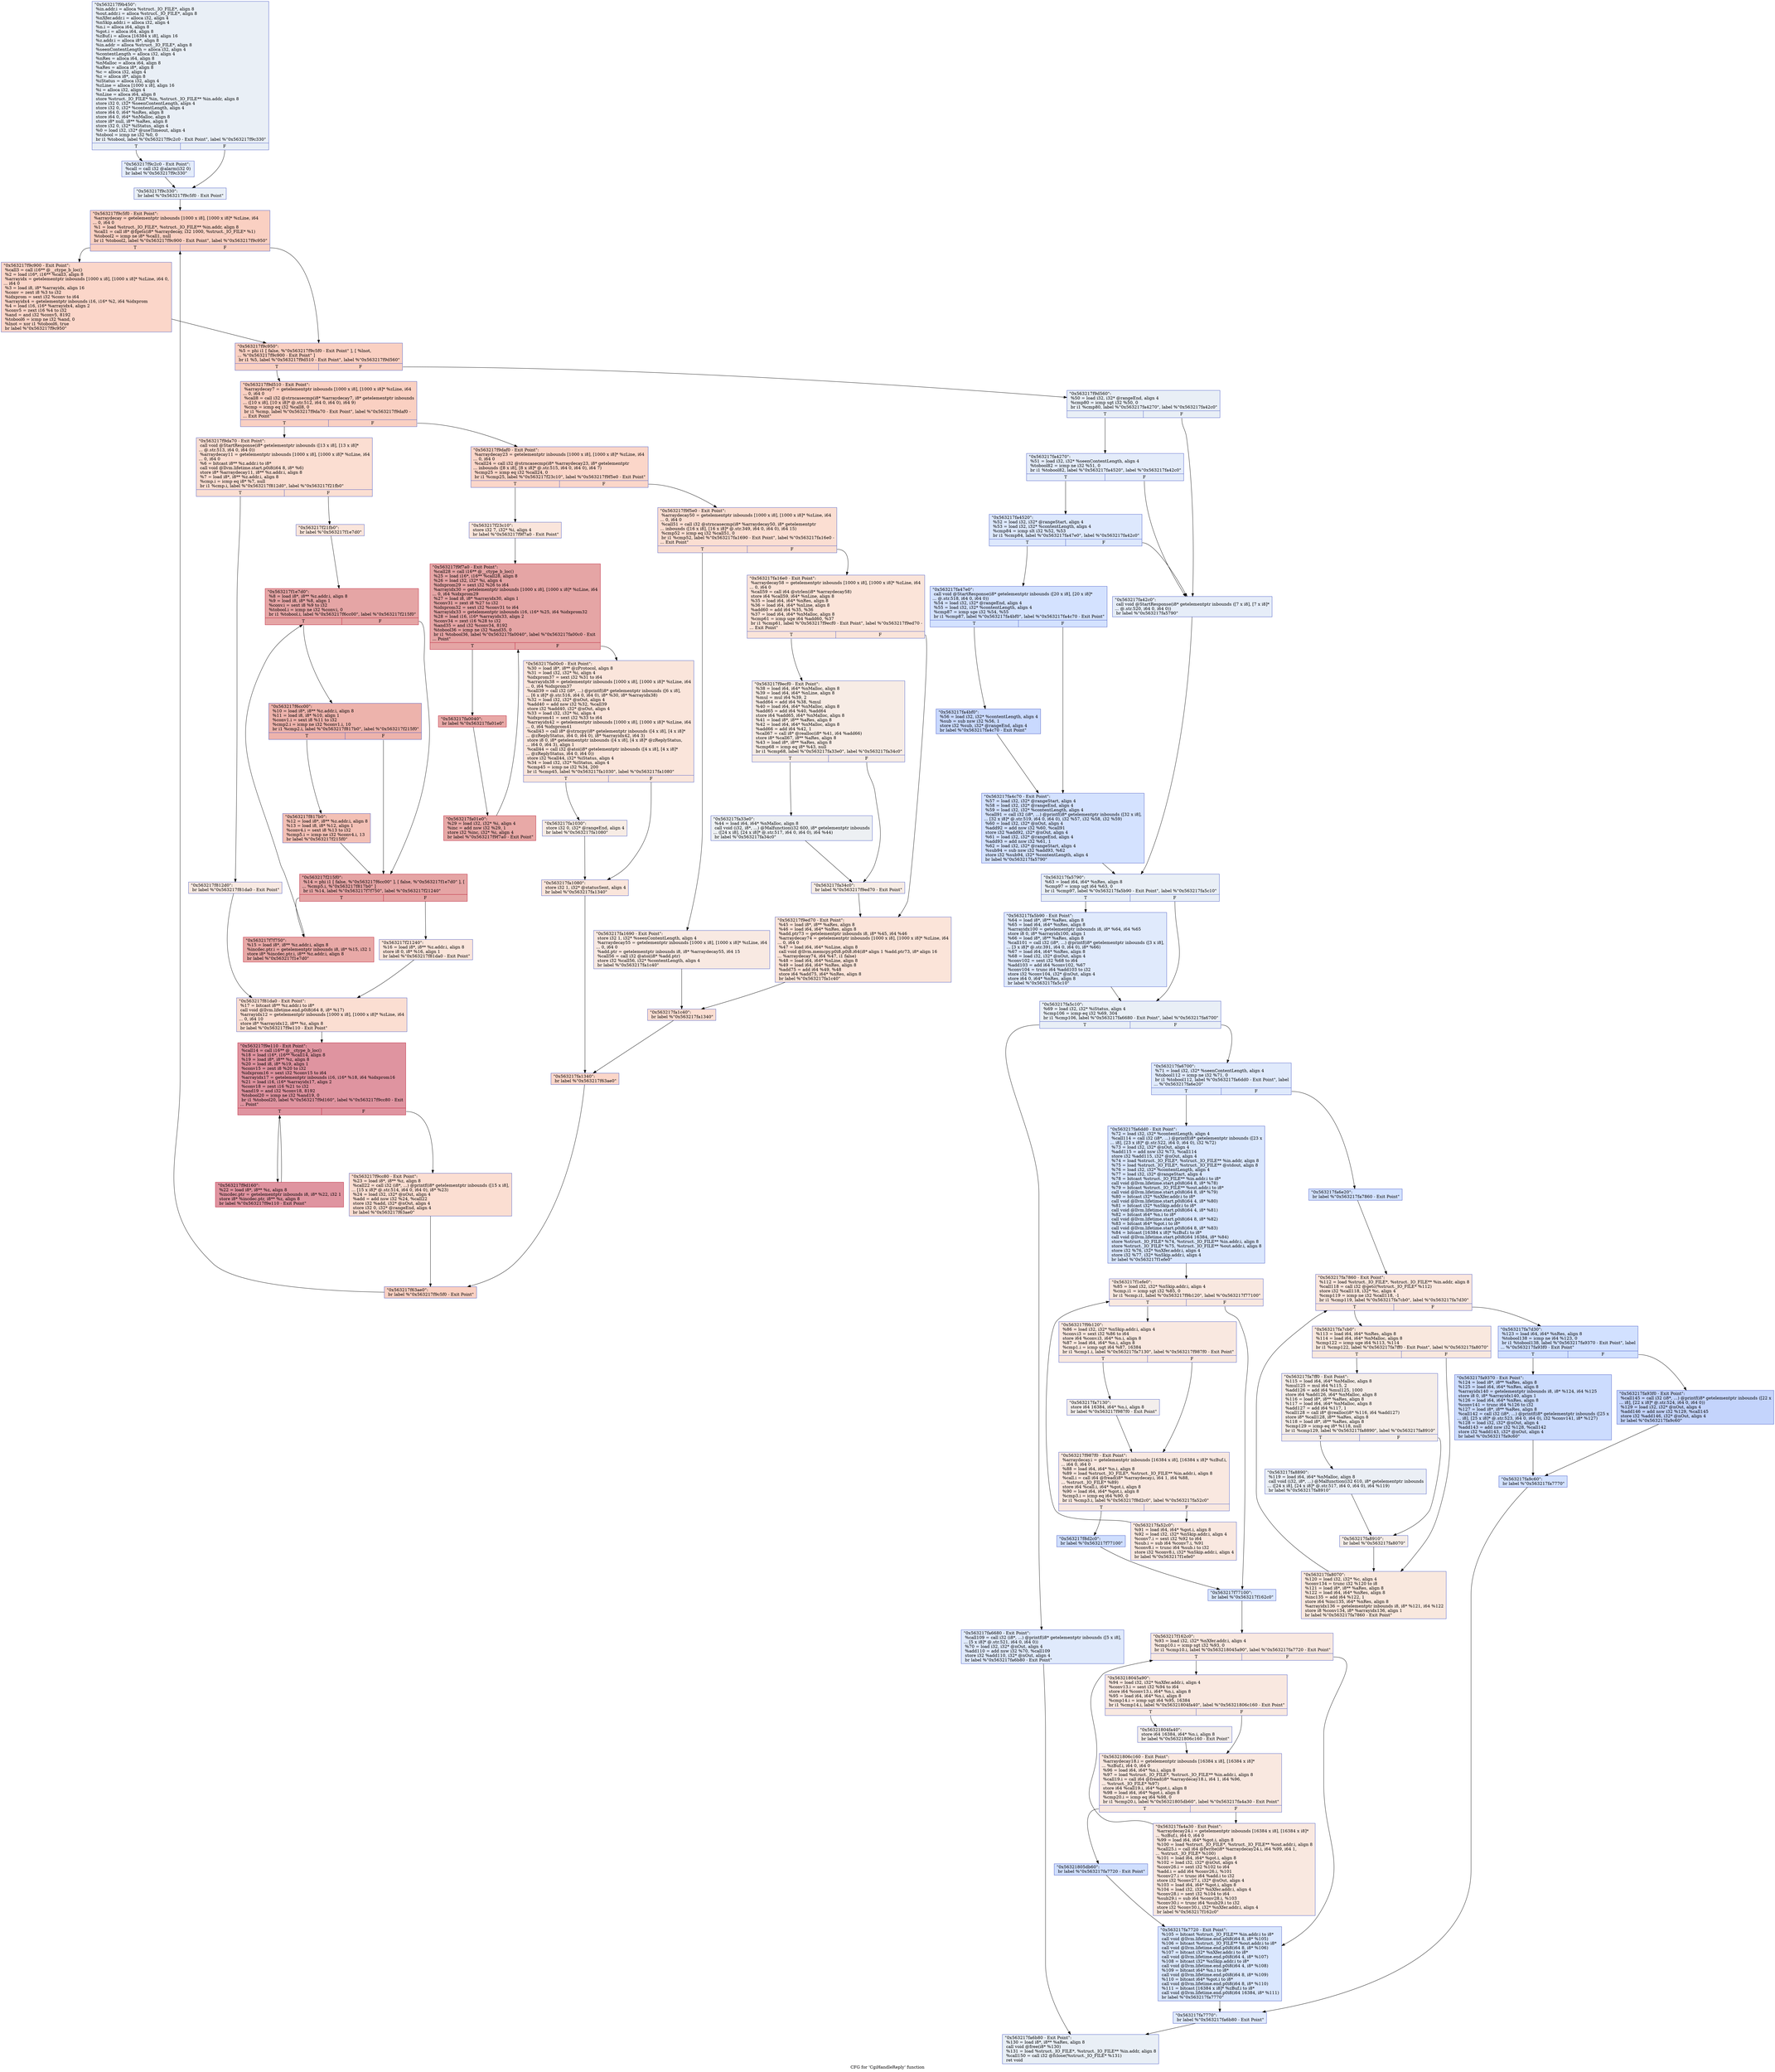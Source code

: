digraph "CFG for 'CgiHandleReply' function" {
	label="CFG for 'CgiHandleReply' function";

	Node0x563217f9b450 [shape=record,color="#3d50c3ff", style=filled, fillcolor="#cedaeb70",label="{\"0x563217f9b450\":\l  %in.addr.i = alloca %struct._IO_FILE*, align 8\l  %out.addr.i = alloca %struct._IO_FILE*, align 8\l  %nXfer.addr.i = alloca i32, align 4\l  %nSkip.addr.i = alloca i32, align 4\l  %n.i = alloca i64, align 8\l  %got.i = alloca i64, align 8\l  %zBuf.i = alloca [16384 x i8], align 16\l  %z.addr.i = alloca i8*, align 8\l  %in.addr = alloca %struct._IO_FILE*, align 8\l  %seenContentLength = alloca i32, align 4\l  %contentLength = alloca i32, align 4\l  %nRes = alloca i64, align 8\l  %nMalloc = alloca i64, align 8\l  %aRes = alloca i8*, align 8\l  %c = alloca i32, align 4\l  %z = alloca i8*, align 8\l  %iStatus = alloca i32, align 4\l  %zLine = alloca [1000 x i8], align 16\l  %i = alloca i32, align 4\l  %nLine = alloca i64, align 8\l  store %struct._IO_FILE* %in, %struct._IO_FILE** %in.addr, align 8\l  store i32 0, i32* %seenContentLength, align 4\l  store i32 0, i32* %contentLength, align 4\l  store i64 0, i64* %nRes, align 8\l  store i64 0, i64* %nMalloc, align 8\l  store i8* null, i8** %aRes, align 8\l  store i32 0, i32* %iStatus, align 4\l  %0 = load i32, i32* @useTimeout, align 4\l  %tobool = icmp ne i32 %0, 0\l  br i1 %tobool, label %\"0x563217f9c2c0 - Exit Point\", label %\"0x563217f9c330\"\l|{<s0>T|<s1>F}}"];
	Node0x563217f9b450:s0 -> Node0x563217f9c2c0;
	Node0x563217f9b450:s1 -> Node0x563217f9c330;
	Node0x563217f9c2c0 [shape=record,color="#3d50c3ff", style=filled, fillcolor="#c1d4f470",label="{\"0x563217f9c2c0 - Exit Point\":                    \l  %call = call i32 @alarm(i32 0)\l  br label %\"0x563217f9c330\"\l}"];
	Node0x563217f9c2c0 -> Node0x563217f9c330;
	Node0x563217f9c330 [shape=record,color="#3d50c3ff", style=filled, fillcolor="#cedaeb70",label="{\"0x563217f9c330\":                                 \l  br label %\"0x563217f9c5f0 - Exit Point\"\l}"];
	Node0x563217f9c330 -> Node0x563217f9c5f0;
	Node0x563217f9c5f0 [shape=record,color="#3d50c3ff", style=filled, fillcolor="#f3947570",label="{\"0x563217f9c5f0 - Exit Point\":                    \l  %arraydecay = getelementptr inbounds [1000 x i8], [1000 x i8]* %zLine, i64\l... 0, i64 0\l  %1 = load %struct._IO_FILE*, %struct._IO_FILE** %in.addr, align 8\l  %call1 = call i8* @fgets(i8* %arraydecay, i32 1000, %struct._IO_FILE* %1)\l  %tobool2 = icmp ne i8* %call1, null\l  br i1 %tobool2, label %\"0x563217f9c900 - Exit Point\", label %\"0x563217f9c950\"\l|{<s0>T|<s1>F}}"];
	Node0x563217f9c5f0:s0 -> Node0x563217f9c900;
	Node0x563217f9c5f0:s1 -> Node0x563217f9c950;
	Node0x563217f9c900 [shape=record,color="#3d50c3ff", style=filled, fillcolor="#f6a38570",label="{\"0x563217f9c900 - Exit Point\":                    \l  %call3 = call i16** @__ctype_b_loc()\l  %2 = load i16*, i16** %call3, align 8\l  %arrayidx = getelementptr inbounds [1000 x i8], [1000 x i8]* %zLine, i64 0,\l... i64 0\l  %3 = load i8, i8* %arrayidx, align 16\l  %conv = zext i8 %3 to i32\l  %idxprom = sext i32 %conv to i64\l  %arrayidx4 = getelementptr inbounds i16, i16* %2, i64 %idxprom\l  %4 = load i16, i16* %arrayidx4, align 2\l  %conv5 = zext i16 %4 to i32\l  %and = and i32 %conv5, 8192\l  %tobool6 = icmp ne i32 %and, 0\l  %lnot = xor i1 %tobool6, true\l  br label %\"0x563217f9c950\"\l}"];
	Node0x563217f9c900 -> Node0x563217f9c950;
	Node0x563217f9c950 [shape=record,color="#3d50c3ff", style=filled, fillcolor="#f3947570",label="{\"0x563217f9c950\":                                 \l  %5 = phi i1 [ false, %\"0x563217f9c5f0 - Exit Point\" ], [ %lnot,\l... %\"0x563217f9c900 - Exit Point\" ]\l  br i1 %5, label %\"0x563217f9d510 - Exit Point\", label %\"0x563217f9d560\"\l|{<s0>T|<s1>F}}"];
	Node0x563217f9c950:s0 -> Node0x563217f9d510;
	Node0x563217f9c950:s1 -> Node0x563217f9d560;
	Node0x563217f9d510 [shape=record,color="#3d50c3ff", style=filled, fillcolor="#f3947570",label="{\"0x563217f9d510 - Exit Point\":                    \l  %arraydecay7 = getelementptr inbounds [1000 x i8], [1000 x i8]* %zLine, i64\l... 0, i64 0\l  %call8 = call i32 @strncasecmp(i8* %arraydecay7, i8* getelementptr inbounds\l... ([10 x i8], [10 x i8]* @.str.512, i64 0, i64 0), i64 9)\l  %cmp = icmp eq i32 %call8, 0\l  br i1 %cmp, label %\"0x563217f9da70 - Exit Point\", label %\"0x563217f9daf0 -\l... Exit Point\"\l|{<s0>T|<s1>F}}"];
	Node0x563217f9d510:s0 -> Node0x563217f9da70;
	Node0x563217f9d510:s1 -> Node0x563217f9daf0;
	Node0x563217f9da70 [shape=record,color="#3d50c3ff", style=filled, fillcolor="#f7b59970",label="{\"0x563217f9da70 - Exit Point\":                    \l  call void @StartResponse(i8* getelementptr inbounds ([13 x i8], [13 x i8]*\l... @.str.513, i64 0, i64 0))\l  %arraydecay11 = getelementptr inbounds [1000 x i8], [1000 x i8]* %zLine, i64\l... 0, i64 0\l  %6 = bitcast i8** %z.addr.i to i8*\l  call void @llvm.lifetime.start.p0i8(i64 8, i8* %6)\l  store i8* %arraydecay11, i8** %z.addr.i, align 8\l  %7 = load i8*, i8** %z.addr.i, align 8\l  %cmp.i = icmp eq i8* %7, null\l  br i1 %cmp.i, label %\"0x563217f812d0\", label %\"0x563217f21fb0\"\l|{<s0>T|<s1>F}}"];
	Node0x563217f9da70:s0 -> Node0x563217f812d0;
	Node0x563217f9da70:s1 -> Node0x563217f21fb0;
	Node0x563217f812d0 [shape=record,color="#3d50c3ff", style=filled, fillcolor="#efcebd70",label="{\"0x563217f812d0\":                                 \l  br label %\"0x563217f81da0 - Exit Point\"\l}"];
	Node0x563217f812d0 -> Node0x563217f81da0;
	Node0x563217f21fb0 [shape=record,color="#3d50c3ff", style=filled, fillcolor="#f4c5ad70",label="{\"0x563217f21fb0\":                                 \l  br label %\"0x563217f1e7d0\"\l}"];
	Node0x563217f21fb0 -> Node0x563217f1e7d0;
	Node0x563217f1e7d0 [shape=record,color="#b70d28ff", style=filled, fillcolor="#c5333470",label="{\"0x563217f1e7d0\":                                 \l  %8 = load i8*, i8** %z.addr.i, align 8\l  %9 = load i8, i8* %8, align 1\l  %conv.i = sext i8 %9 to i32\l  %tobool.i = icmp ne i32 %conv.i, 0\l  br i1 %tobool.i, label %\"0x563217f6cc00\", label %\"0x563217f215f0\"\l|{<s0>T|<s1>F}}"];
	Node0x563217f1e7d0:s0 -> Node0x563217f6cc00;
	Node0x563217f1e7d0:s1 -> Node0x563217f215f0;
	Node0x563217f6cc00 [shape=record,color="#3d50c3ff", style=filled, fillcolor="#d6524470",label="{\"0x563217f6cc00\":                                 \l  %10 = load i8*, i8** %z.addr.i, align 8\l  %11 = load i8, i8* %10, align 1\l  %conv1.i = sext i8 %11 to i32\l  %cmp2.i = icmp ne i32 %conv1.i, 10\l  br i1 %cmp2.i, label %\"0x563217f817b0\", label %\"0x563217f215f0\"\l|{<s0>T|<s1>F}}"];
	Node0x563217f6cc00:s0 -> Node0x563217f817b0;
	Node0x563217f6cc00:s1 -> Node0x563217f215f0;
	Node0x563217f817b0 [shape=record,color="#3d50c3ff", style=filled, fillcolor="#e5705870",label="{\"0x563217f817b0\":                                 \l  %12 = load i8*, i8** %z.addr.i, align 8\l  %13 = load i8, i8* %12, align 1\l  %conv4.i = sext i8 %13 to i32\l  %cmp5.i = icmp ne i32 %conv4.i, 13\l  br label %\"0x563217f215f0\"\l}"];
	Node0x563217f817b0 -> Node0x563217f215f0;
	Node0x563217f215f0 [shape=record,color="#b70d28ff", style=filled, fillcolor="#c5333470",label="{\"0x563217f215f0\":                                 \l  %14 = phi i1 [ false, %\"0x563217f6cc00\" ], [ false, %\"0x563217f1e7d0\" ], [\l... %cmp5.i, %\"0x563217f817b0\" ]\l  br i1 %14, label %\"0x563217f7f750\", label %\"0x563217f21240\"\l|{<s0>T|<s1>F}}"];
	Node0x563217f215f0:s0 -> Node0x563217f7f750;
	Node0x563217f215f0:s1 -> Node0x563217f21240;
	Node0x563217f7f750 [shape=record,color="#b70d28ff", style=filled, fillcolor="#ca3b3770",label="{\"0x563217f7f750\":                                 \l  %15 = load i8*, i8** %z.addr.i, align 8\l  %incdec.ptr.i = getelementptr inbounds i8, i8* %15, i32 1\l  store i8* %incdec.ptr.i, i8** %z.addr.i, align 8\l  br label %\"0x563217f1e7d0\"\l}"];
	Node0x563217f7f750 -> Node0x563217f1e7d0;
	Node0x563217f21240 [shape=record,color="#3d50c3ff", style=filled, fillcolor="#f4c5ad70",label="{\"0x563217f21240\":                                 \l  %16 = load i8*, i8** %z.addr.i, align 8\l  store i8 0, i8* %16, align 1\l  br label %\"0x563217f81da0 - Exit Point\"\l}"];
	Node0x563217f21240 -> Node0x563217f81da0;
	Node0x563217f81da0 [shape=record,color="#3d50c3ff", style=filled, fillcolor="#f7b59970",label="{\"0x563217f81da0 - Exit Point\":                    \l  %17 = bitcast i8** %z.addr.i to i8*\l  call void @llvm.lifetime.end.p0i8(i64 8, i8* %17)\l  %arrayidx12 = getelementptr inbounds [1000 x i8], [1000 x i8]* %zLine, i64\l... 0, i64 10\l  store i8* %arrayidx12, i8** %z, align 8\l  br label %\"0x563217f9e110 - Exit Point\"\l}"];
	Node0x563217f81da0 -> Node0x563217f9e110;
	Node0x563217f9e110 [shape=record,color="#b70d28ff", style=filled, fillcolor="#b70d2870",label="{\"0x563217f9e110 - Exit Point\":                    \l  %call14 = call i16** @__ctype_b_loc()\l  %18 = load i16*, i16** %call14, align 8\l  %19 = load i8*, i8** %z, align 8\l  %20 = load i8, i8* %19, align 1\l  %conv15 = zext i8 %20 to i32\l  %idxprom16 = sext i32 %conv15 to i64\l  %arrayidx17 = getelementptr inbounds i16, i16* %18, i64 %idxprom16\l  %21 = load i16, i16* %arrayidx17, align 2\l  %conv18 = zext i16 %21 to i32\l  %and19 = and i32 %conv18, 8192\l  %tobool20 = icmp ne i32 %and19, 0\l  br i1 %tobool20, label %\"0x563217f9d160\", label %\"0x563217f9cc80 - Exit\l... Point\"\l|{<s0>T|<s1>F}}"];
	Node0x563217f9e110:s0 -> Node0x563217f9d160;
	Node0x563217f9e110:s1 -> Node0x563217f9cc80;
	Node0x563217f9d160 [shape=record,color="#b70d28ff", style=filled, fillcolor="#b70d2870",label="{\"0x563217f9d160\":                                 \l  %22 = load i8*, i8** %z, align 8\l  %incdec.ptr = getelementptr inbounds i8, i8* %22, i32 1\l  store i8* %incdec.ptr, i8** %z, align 8\l  br label %\"0x563217f9e110 - Exit Point\"\l}"];
	Node0x563217f9d160 -> Node0x563217f9e110;
	Node0x563217f9cc80 [shape=record,color="#3d50c3ff", style=filled, fillcolor="#f7b59970",label="{\"0x563217f9cc80 - Exit Point\":                    \l  %23 = load i8*, i8** %z, align 8\l  %call22 = call i32 (i8*, ...) @printf(i8* getelementptr inbounds ([15 x i8],\l... [15 x i8]* @.str.514, i64 0, i64 0), i8* %23)\l  %24 = load i32, i32* @nOut, align 4\l  %add = add nsw i32 %24, %call22\l  store i32 %add, i32* @nOut, align 4\l  store i32 0, i32* @rangeEnd, align 4\l  br label %\"0x563217f63ae0\"\l}"];
	Node0x563217f9cc80 -> Node0x563217f63ae0;
	Node0x563217f9daf0 [shape=record,color="#3d50c3ff", style=filled, fillcolor="#f6a38570",label="{\"0x563217f9daf0 - Exit Point\":                    \l  %arraydecay23 = getelementptr inbounds [1000 x i8], [1000 x i8]* %zLine, i64\l... 0, i64 0\l  %call24 = call i32 @strncasecmp(i8* %arraydecay23, i8* getelementptr\l... inbounds ([8 x i8], [8 x i8]* @.str.515, i64 0, i64 0), i64 7)\l  %cmp25 = icmp eq i32 %call24, 0\l  br i1 %cmp25, label %\"0x563217f23c10\", label %\"0x563217f9f5e0 - Exit Point\"\l|{<s0>T|<s1>F}}"];
	Node0x563217f9daf0:s0 -> Node0x563217f23c10;
	Node0x563217f9daf0:s1 -> Node0x563217f9f5e0;
	Node0x563217f23c10 [shape=record,color="#3d50c3ff", style=filled, fillcolor="#f4c5ad70",label="{\"0x563217f23c10\":                                 \l  store i32 7, i32* %i, align 4\l  br label %\"0x563217f9f7a0 - Exit Point\"\l}"];
	Node0x563217f23c10 -> Node0x563217f9f7a0;
	Node0x563217f9f7a0 [shape=record,color="#b70d28ff", style=filled, fillcolor="#c5333470",label="{\"0x563217f9f7a0 - Exit Point\":                    \l  %call28 = call i16** @__ctype_b_loc()\l  %25 = load i16*, i16** %call28, align 8\l  %26 = load i32, i32* %i, align 4\l  %idxprom29 = sext i32 %26 to i64\l  %arrayidx30 = getelementptr inbounds [1000 x i8], [1000 x i8]* %zLine, i64\l... 0, i64 %idxprom29\l  %27 = load i8, i8* %arrayidx30, align 1\l  %conv31 = zext i8 %27 to i32\l  %idxprom32 = sext i32 %conv31 to i64\l  %arrayidx33 = getelementptr inbounds i16, i16* %25, i64 %idxprom32\l  %28 = load i16, i16* %arrayidx33, align 2\l  %conv34 = zext i16 %28 to i32\l  %and35 = and i32 %conv34, 8192\l  %tobool36 = icmp ne i32 %and35, 0\l  br i1 %tobool36, label %\"0x563217fa0040\", label %\"0x563217fa00c0 - Exit\l... Point\"\l|{<s0>T|<s1>F}}"];
	Node0x563217f9f7a0:s0 -> Node0x563217fa0040;
	Node0x563217f9f7a0:s1 -> Node0x563217fa00c0;
	Node0x563217fa0040 [shape=record,color="#b70d28ff", style=filled, fillcolor="#ca3b3770",label="{\"0x563217fa0040\":                                 \l  br label %\"0x563217fa01e0\"\l}"];
	Node0x563217fa0040 -> Node0x563217fa01e0;
	Node0x563217fa01e0 [shape=record,color="#b70d28ff", style=filled, fillcolor="#ca3b3770",label="{\"0x563217fa01e0\":                                 \l  %29 = load i32, i32* %i, align 4\l  %inc = add nsw i32 %29, 1\l  store i32 %inc, i32* %i, align 4\l  br label %\"0x563217f9f7a0 - Exit Point\"\l}"];
	Node0x563217fa01e0 -> Node0x563217f9f7a0;
	Node0x563217fa00c0 [shape=record,color="#3d50c3ff", style=filled, fillcolor="#f4c5ad70",label="{\"0x563217fa00c0 - Exit Point\":                    \l  %30 = load i8*, i8** @zProtocol, align 8\l  %31 = load i32, i32* %i, align 4\l  %idxprom37 = sext i32 %31 to i64\l  %arrayidx38 = getelementptr inbounds [1000 x i8], [1000 x i8]* %zLine, i64\l... 0, i64 %idxprom37\l  %call39 = call i32 (i8*, ...) @printf(i8* getelementptr inbounds ([6 x i8],\l... [6 x i8]* @.str.516, i64 0, i64 0), i8* %30, i8* %arrayidx38)\l  %32 = load i32, i32* @nOut, align 4\l  %add40 = add nsw i32 %32, %call39\l  store i32 %add40, i32* @nOut, align 4\l  %33 = load i32, i32* %i, align 4\l  %idxprom41 = sext i32 %33 to i64\l  %arrayidx42 = getelementptr inbounds [1000 x i8], [1000 x i8]* %zLine, i64\l... 0, i64 %idxprom41\l  %call43 = call i8* @strncpy(i8* getelementptr inbounds ([4 x i8], [4 x i8]*\l... @zReplyStatus, i64 0, i64 0), i8* %arrayidx42, i64 3)\l  store i8 0, i8* getelementptr inbounds ([4 x i8], [4 x i8]* @zReplyStatus,\l... i64 0, i64 3), align 1\l  %call44 = call i32 @atoi(i8* getelementptr inbounds ([4 x i8], [4 x i8]*\l... @zReplyStatus, i64 0, i64 0))\l  store i32 %call44, i32* %iStatus, align 4\l  %34 = load i32, i32* %iStatus, align 4\l  %cmp45 = icmp ne i32 %34, 200\l  br i1 %cmp45, label %\"0x563217fa1030\", label %\"0x563217fa1080\"\l|{<s0>T|<s1>F}}"];
	Node0x563217fa00c0:s0 -> Node0x563217fa1030;
	Node0x563217fa00c0:s1 -> Node0x563217fa1080;
	Node0x563217fa1030 [shape=record,color="#3d50c3ff", style=filled, fillcolor="#ecd3c570",label="{\"0x563217fa1030\":                                 \l  store i32 0, i32* @rangeEnd, align 4\l  br label %\"0x563217fa1080\"\l}"];
	Node0x563217fa1030 -> Node0x563217fa1080;
	Node0x563217fa1080 [shape=record,color="#3d50c3ff", style=filled, fillcolor="#f4c5ad70",label="{\"0x563217fa1080\":                                 \l  store i32 1, i32* @statusSent, align 4\l  br label %\"0x563217fa1340\"\l}"];
	Node0x563217fa1080 -> Node0x563217fa1340;
	Node0x563217f9f5e0 [shape=record,color="#3d50c3ff", style=filled, fillcolor="#f7b59970",label="{\"0x563217f9f5e0 - Exit Point\":                    \l  %arraydecay50 = getelementptr inbounds [1000 x i8], [1000 x i8]* %zLine, i64\l... 0, i64 0\l  %call51 = call i32 @strncasecmp(i8* %arraydecay50, i8* getelementptr\l... inbounds ([16 x i8], [16 x i8]* @.str.349, i64 0, i64 0), i64 15)\l  %cmp52 = icmp eq i32 %call51, 0\l  br i1 %cmp52, label %\"0x563217fa1690 - Exit Point\", label %\"0x563217fa16e0 -\l... Exit Point\"\l|{<s0>T|<s1>F}}"];
	Node0x563217f9f5e0:s0 -> Node0x563217fa1690;
	Node0x563217f9f5e0:s1 -> Node0x563217fa16e0;
	Node0x563217fa1690 [shape=record,color="#3d50c3ff", style=filled, fillcolor="#efcebd70",label="{\"0x563217fa1690 - Exit Point\":                    \l  store i32 1, i32* %seenContentLength, align 4\l  %arraydecay55 = getelementptr inbounds [1000 x i8], [1000 x i8]* %zLine, i64\l... 0, i64 0\l  %add.ptr = getelementptr inbounds i8, i8* %arraydecay55, i64 15\l  %call56 = call i32 @atoi(i8* %add.ptr)\l  store i32 %call56, i32* %contentLength, align 4\l  br label %\"0x563217fa1c40\"\l}"];
	Node0x563217fa1690 -> Node0x563217fa1c40;
	Node0x563217fa16e0 [shape=record,color="#3d50c3ff", style=filled, fillcolor="#f5c1a970",label="{\"0x563217fa16e0 - Exit Point\":                    \l  %arraydecay58 = getelementptr inbounds [1000 x i8], [1000 x i8]* %zLine, i64\l... 0, i64 0\l  %call59 = call i64 @strlen(i8* %arraydecay58)\l  store i64 %call59, i64* %nLine, align 8\l  %35 = load i64, i64* %nRes, align 8\l  %36 = load i64, i64* %nLine, align 8\l  %add60 = add i64 %35, %36\l  %37 = load i64, i64* %nMalloc, align 8\l  %cmp61 = icmp uge i64 %add60, %37\l  br i1 %cmp61, label %\"0x563217f9ecf0 - Exit Point\", label %\"0x563217f9ed70 -\l... Exit Point\"\l|{<s0>T|<s1>F}}"];
	Node0x563217fa16e0:s0 -> Node0x563217f9ecf0;
	Node0x563217fa16e0:s1 -> Node0x563217f9ed70;
	Node0x563217f9ecf0 [shape=record,color="#3d50c3ff", style=filled, fillcolor="#ecd3c570",label="{\"0x563217f9ecf0 - Exit Point\":                    \l  %38 = load i64, i64* %nMalloc, align 8\l  %39 = load i64, i64* %nLine, align 8\l  %mul = mul i64 %39, 2\l  %add64 = add i64 %38, %mul\l  %40 = load i64, i64* %nMalloc, align 8\l  %add65 = add i64 %40, %add64\l  store i64 %add65, i64* %nMalloc, align 8\l  %41 = load i8*, i8** %aRes, align 8\l  %42 = load i64, i64* %nMalloc, align 8\l  %add66 = add i64 %42, 1\l  %call67 = call i8* @realloc(i8* %41, i64 %add66)\l  store i8* %call67, i8** %aRes, align 8\l  %43 = load i8*, i8** %aRes, align 8\l  %cmp68 = icmp eq i8* %43, null\l  br i1 %cmp68, label %\"0x563217fa33e0\", label %\"0x563217fa34c0\"\l|{<s0>T|<s1>F}}"];
	Node0x563217f9ecf0:s0 -> Node0x563217fa33e0;
	Node0x563217f9ecf0:s1 -> Node0x563217fa34c0;
	Node0x563217fa33e0 [shape=record,color="#3d50c3ff", style=filled, fillcolor="#d6dce470",label="{\"0x563217fa33e0\":                                 \l  %44 = load i64, i64* %nMalloc, align 8\l  call void (i32, i8*, ...) @Malfunction(i32 600, i8* getelementptr inbounds\l... ([24 x i8], [24 x i8]* @.str.517, i64 0, i64 0), i64 %44)\l  br label %\"0x563217fa34c0\"\l}"];
	Node0x563217fa33e0 -> Node0x563217fa34c0;
	Node0x563217fa34c0 [shape=record,color="#3d50c3ff", style=filled, fillcolor="#ecd3c570",label="{\"0x563217fa34c0\":                                 \l  br label %\"0x563217f9ed70 - Exit Point\"\l}"];
	Node0x563217fa34c0 -> Node0x563217f9ed70;
	Node0x563217f9ed70 [shape=record,color="#3d50c3ff", style=filled, fillcolor="#f5c1a970",label="{\"0x563217f9ed70 - Exit Point\":                    \l  %45 = load i8*, i8** %aRes, align 8\l  %46 = load i64, i64* %nRes, align 8\l  %add.ptr73 = getelementptr inbounds i8, i8* %45, i64 %46\l  %arraydecay74 = getelementptr inbounds [1000 x i8], [1000 x i8]* %zLine, i64\l... 0, i64 0\l  %47 = load i64, i64* %nLine, align 8\l  call void @llvm.memcpy.p0i8.p0i8.i64(i8* align 1 %add.ptr73, i8* align 16\l... %arraydecay74, i64 %47, i1 false)\l  %48 = load i64, i64* %nLine, align 8\l  %49 = load i64, i64* %nRes, align 8\l  %add75 = add i64 %49, %48\l  store i64 %add75, i64* %nRes, align 8\l  br label %\"0x563217fa1c40\"\l}"];
	Node0x563217f9ed70 -> Node0x563217fa1c40;
	Node0x563217fa1c40 [shape=record,color="#3d50c3ff", style=filled, fillcolor="#f7b59970",label="{\"0x563217fa1c40\":                                 \l  br label %\"0x563217fa1340\"\l}"];
	Node0x563217fa1c40 -> Node0x563217fa1340;
	Node0x563217fa1340 [shape=record,color="#3d50c3ff", style=filled, fillcolor="#f6a38570",label="{\"0x563217fa1340\":                                 \l  br label %\"0x563217f63ae0\"\l}"];
	Node0x563217fa1340 -> Node0x563217f63ae0;
	Node0x563217f63ae0 [shape=record,color="#3d50c3ff", style=filled, fillcolor="#f3947570",label="{\"0x563217f63ae0\":                                 \l  br label %\"0x563217f9c5f0 - Exit Point\"\l}"];
	Node0x563217f63ae0 -> Node0x563217f9c5f0;
	Node0x563217f9d560 [shape=record,color="#3d50c3ff", style=filled, fillcolor="#cedaeb70",label="{\"0x563217f9d560\":                                 \l  %50 = load i32, i32* @rangeEnd, align 4\l  %cmp80 = icmp sgt i32 %50, 0\l  br i1 %cmp80, label %\"0x563217fa4270\", label %\"0x563217fa42c0\"\l|{<s0>T|<s1>F}}"];
	Node0x563217f9d560:s0 -> Node0x563217fa4270;
	Node0x563217f9d560:s1 -> Node0x563217fa42c0;
	Node0x563217fa4270 [shape=record,color="#3d50c3ff", style=filled, fillcolor="#c1d4f470",label="{\"0x563217fa4270\":                                 \l  %51 = load i32, i32* %seenContentLength, align 4\l  %tobool82 = icmp ne i32 %51, 0\l  br i1 %tobool82, label %\"0x563217fa4520\", label %\"0x563217fa42c0\"\l|{<s0>T|<s1>F}}"];
	Node0x563217fa4270:s0 -> Node0x563217fa4520;
	Node0x563217fa4270:s1 -> Node0x563217fa42c0;
	Node0x563217fa4520 [shape=record,color="#3d50c3ff", style=filled, fillcolor="#b2ccfb70",label="{\"0x563217fa4520\":                                 \l  %52 = load i32, i32* @rangeStart, align 4\l  %53 = load i32, i32* %contentLength, align 4\l  %cmp84 = icmp slt i32 %52, %53\l  br i1 %cmp84, label %\"0x563217fa47e0\", label %\"0x563217fa42c0\"\l|{<s0>T|<s1>F}}"];
	Node0x563217fa4520:s0 -> Node0x563217fa47e0;
	Node0x563217fa4520:s1 -> Node0x563217fa42c0;
	Node0x563217fa47e0 [shape=record,color="#3d50c3ff", style=filled, fillcolor="#9ebeff70",label="{\"0x563217fa47e0\":                                 \l  call void @StartResponse(i8* getelementptr inbounds ([20 x i8], [20 x i8]*\l... @.str.518, i64 0, i64 0))\l  %54 = load i32, i32* @rangeEnd, align 4\l  %55 = load i32, i32* %contentLength, align 4\l  %cmp87 = icmp sge i32 %54, %55\l  br i1 %cmp87, label %\"0x563217fa4bf0\", label %\"0x563217fa4c70 - Exit Point\"\l|{<s0>T|<s1>F}}"];
	Node0x563217fa47e0:s0 -> Node0x563217fa4bf0;
	Node0x563217fa47e0:s1 -> Node0x563217fa4c70;
	Node0x563217fa4bf0 [shape=record,color="#3d50c3ff", style=filled, fillcolor="#85a8fc70",label="{\"0x563217fa4bf0\":                                 \l  %56 = load i32, i32* %contentLength, align 4\l  %sub = sub nsw i32 %56, 1\l  store i32 %sub, i32* @rangeEnd, align 4\l  br label %\"0x563217fa4c70 - Exit Point\"\l}"];
	Node0x563217fa4bf0 -> Node0x563217fa4c70;
	Node0x563217fa4c70 [shape=record,color="#3d50c3ff", style=filled, fillcolor="#9ebeff70",label="{\"0x563217fa4c70 - Exit Point\":                    \l  %57 = load i32, i32* @rangeStart, align 4\l  %58 = load i32, i32* @rangeEnd, align 4\l  %59 = load i32, i32* %contentLength, align 4\l  %call91 = call i32 (i8*, ...) @printf(i8* getelementptr inbounds ([32 x i8],\l... [32 x i8]* @.str.519, i64 0, i64 0), i32 %57, i32 %58, i32 %59)\l  %60 = load i32, i32* @nOut, align 4\l  %add92 = add nsw i32 %60, %call91\l  store i32 %add92, i32* @nOut, align 4\l  %61 = load i32, i32* @rangeEnd, align 4\l  %add93 = add nsw i32 %61, 1\l  %62 = load i32, i32* @rangeStart, align 4\l  %sub94 = sub nsw i32 %add93, %62\l  store i32 %sub94, i32* %contentLength, align 4\l  br label %\"0x563217fa5790\"\l}"];
	Node0x563217fa4c70 -> Node0x563217fa5790;
	Node0x563217fa42c0 [shape=record,color="#3d50c3ff", style=filled, fillcolor="#c7d7f070",label="{\"0x563217fa42c0\":                                 \l  call void @StartResponse(i8* getelementptr inbounds ([7 x i8], [7 x i8]*\l... @.str.520, i64 0, i64 0))\l  br label %\"0x563217fa5790\"\l}"];
	Node0x563217fa42c0 -> Node0x563217fa5790;
	Node0x563217fa5790 [shape=record,color="#3d50c3ff", style=filled, fillcolor="#cedaeb70",label="{\"0x563217fa5790\":                                 \l  %63 = load i64, i64* %nRes, align 8\l  %cmp97 = icmp ugt i64 %63, 0\l  br i1 %cmp97, label %\"0x563217fa5b90 - Exit Point\", label %\"0x563217fa5c10\"\l|{<s0>T|<s1>F}}"];
	Node0x563217fa5790:s0 -> Node0x563217fa5b90;
	Node0x563217fa5790:s1 -> Node0x563217fa5c10;
	Node0x563217fa5b90 [shape=record,color="#3d50c3ff", style=filled, fillcolor="#b9d0f970",label="{\"0x563217fa5b90 - Exit Point\":                    \l  %64 = load i8*, i8** %aRes, align 8\l  %65 = load i64, i64* %nRes, align 8\l  %arrayidx100 = getelementptr inbounds i8, i8* %64, i64 %65\l  store i8 0, i8* %arrayidx100, align 1\l  %66 = load i8*, i8** %aRes, align 8\l  %call101 = call i32 (i8*, ...) @printf(i8* getelementptr inbounds ([3 x i8],\l... [3 x i8]* @.str.391, i64 0, i64 0), i8* %66)\l  %67 = load i64, i64* %nRes, align 8\l  %68 = load i32, i32* @nOut, align 4\l  %conv102 = sext i32 %68 to i64\l  %add103 = add i64 %conv102, %67\l  %conv104 = trunc i64 %add103 to i32\l  store i32 %conv104, i32* @nOut, align 4\l  store i64 0, i64* %nRes, align 8\l  br label %\"0x563217fa5c10\"\l}"];
	Node0x563217fa5b90 -> Node0x563217fa5c10;
	Node0x563217fa5c10 [shape=record,color="#3d50c3ff", style=filled, fillcolor="#cedaeb70",label="{\"0x563217fa5c10\":                                 \l  %69 = load i32, i32* %iStatus, align 4\l  %cmp106 = icmp eq i32 %69, 304\l  br i1 %cmp106, label %\"0x563217fa6680 - Exit Point\", label %\"0x563217fa6700\"\l|{<s0>T|<s1>F}}"];
	Node0x563217fa5c10:s0 -> Node0x563217fa6680;
	Node0x563217fa5c10:s1 -> Node0x563217fa6700;
	Node0x563217fa6680 [shape=record,color="#3d50c3ff", style=filled, fillcolor="#b9d0f970",label="{\"0x563217fa6680 - Exit Point\":                    \l  %call109 = call i32 (i8*, ...) @printf(i8* getelementptr inbounds ([5 x i8],\l... [5 x i8]* @.str.521, i64 0, i64 0))\l  %70 = load i32, i32* @nOut, align 4\l  %add110 = add nsw i32 %70, %call109\l  store i32 %add110, i32* @nOut, align 4\l  br label %\"0x563217fa6b80 - Exit Point\"\l}"];
	Node0x563217fa6680 -> Node0x563217fa6b80;
	Node0x563217fa6700 [shape=record,color="#3d50c3ff", style=filled, fillcolor="#b9d0f970",label="{\"0x563217fa6700\":                                 \l  %71 = load i32, i32* %seenContentLength, align 4\l  %tobool112 = icmp ne i32 %71, 0\l  br i1 %tobool112, label %\"0x563217fa6dd0 - Exit Point\", label\l... %\"0x563217fa6e20\"\l|{<s0>T|<s1>F}}"];
	Node0x563217fa6700:s0 -> Node0x563217fa6dd0;
	Node0x563217fa6700:s1 -> Node0x563217fa6e20;
	Node0x563217fa6dd0 [shape=record,color="#3d50c3ff", style=filled, fillcolor="#abc8fd70",label="{\"0x563217fa6dd0 - Exit Point\":                    \l  %72 = load i32, i32* %contentLength, align 4\l  %call114 = call i32 (i8*, ...) @printf(i8* getelementptr inbounds ([23 x\l... i8], [23 x i8]* @.str.522, i64 0, i64 0), i32 %72)\l  %73 = load i32, i32* @nOut, align 4\l  %add115 = add nsw i32 %73, %call114\l  store i32 %add115, i32* @nOut, align 4\l  %74 = load %struct._IO_FILE*, %struct._IO_FILE** %in.addr, align 8\l  %75 = load %struct._IO_FILE*, %struct._IO_FILE** @stdout, align 8\l  %76 = load i32, i32* %contentLength, align 4\l  %77 = load i32, i32* @rangeStart, align 4\l  %78 = bitcast %struct._IO_FILE** %in.addr.i to i8*\l  call void @llvm.lifetime.start.p0i8(i64 8, i8* %78)\l  %79 = bitcast %struct._IO_FILE** %out.addr.i to i8*\l  call void @llvm.lifetime.start.p0i8(i64 8, i8* %79)\l  %80 = bitcast i32* %nXfer.addr.i to i8*\l  call void @llvm.lifetime.start.p0i8(i64 4, i8* %80)\l  %81 = bitcast i32* %nSkip.addr.i to i8*\l  call void @llvm.lifetime.start.p0i8(i64 4, i8* %81)\l  %82 = bitcast i64* %n.i to i8*\l  call void @llvm.lifetime.start.p0i8(i64 8, i8* %82)\l  %83 = bitcast i64* %got.i to i8*\l  call void @llvm.lifetime.start.p0i8(i64 8, i8* %83)\l  %84 = bitcast [16384 x i8]* %zBuf.i to i8*\l  call void @llvm.lifetime.start.p0i8(i64 16384, i8* %84)\l  store %struct._IO_FILE* %74, %struct._IO_FILE** %in.addr.i, align 8\l  store %struct._IO_FILE* %75, %struct._IO_FILE** %out.addr.i, align 8\l  store i32 %76, i32* %nXfer.addr.i, align 4\l  store i32 %77, i32* %nSkip.addr.i, align 4\l  br label %\"0x563217f1efe0\"\l}"];
	Node0x563217fa6dd0 -> Node0x563217f1efe0;
	Node0x563217f1efe0 [shape=record,color="#3d50c3ff", style=filled, fillcolor="#f1ccb870",label="{\"0x563217f1efe0\":                                 \l  %85 = load i32, i32* %nSkip.addr.i, align 4\l  %cmp.i1 = icmp sgt i32 %85, 0\l  br i1 %cmp.i1, label %\"0x563217f9b120\", label %\"0x563217f77100\"\l|{<s0>T|<s1>F}}"];
	Node0x563217f1efe0:s0 -> Node0x563217f9b120;
	Node0x563217f1efe0:s1 -> Node0x563217f77100;
	Node0x563217f9b120 [shape=record,color="#3d50c3ff", style=filled, fillcolor="#f1ccb870",label="{\"0x563217f9b120\":                                 \l  %86 = load i32, i32* %nSkip.addr.i, align 4\l  %conv.i3 = sext i32 %86 to i64\l  store i64 %conv.i3, i64* %n.i, align 8\l  %87 = load i64, i64* %n.i, align 8\l  %cmp1.i = icmp ugt i64 %87, 16384\l  br i1 %cmp1.i, label %\"0x563217fa7130\", label %\"0x563217f987f0 - Exit Point\"\l|{<s0>T|<s1>F}}"];
	Node0x563217f9b120:s0 -> Node0x563217fa7130;
	Node0x563217f9b120:s1 -> Node0x563217f987f0;
	Node0x563217fa7130 [shape=record,color="#3d50c3ff", style=filled, fillcolor="#e3d9d370",label="{\"0x563217fa7130\":                                 \l  store i64 16384, i64* %n.i, align 8\l  br label %\"0x563217f987f0 - Exit Point\"\l}"];
	Node0x563217fa7130 -> Node0x563217f987f0;
	Node0x563217f987f0 [shape=record,color="#3d50c3ff", style=filled, fillcolor="#f1ccb870",label="{\"0x563217f987f0 - Exit Point\":                    \l  %arraydecay.i = getelementptr inbounds [16384 x i8], [16384 x i8]* %zBuf.i,\l... i64 0, i64 0\l  %88 = load i64, i64* %n.i, align 8\l  %89 = load %struct._IO_FILE*, %struct._IO_FILE** %in.addr.i, align 8\l  %call.i = call i64 @fread(i8* %arraydecay.i, i64 1, i64 %88,\l... %struct._IO_FILE* %89)\l  store i64 %call.i, i64* %got.i, align 8\l  %90 = load i64, i64* %got.i, align 8\l  %cmp3.i = icmp eq i64 %90, 0\l  br i1 %cmp3.i, label %\"0x563217f8d2c0\", label %\"0x563217fa52c0\"\l|{<s0>T|<s1>F}}"];
	Node0x563217f987f0:s0 -> Node0x563217f8d2c0;
	Node0x563217f987f0:s1 -> Node0x563217fa52c0;
	Node0x563217f8d2c0 [shape=record,color="#3d50c3ff", style=filled, fillcolor="#93b5fe70",label="{\"0x563217f8d2c0\":                                 \l  br label %\"0x563217f77100\"\l}"];
	Node0x563217f8d2c0 -> Node0x563217f77100;
	Node0x563217fa52c0 [shape=record,color="#3d50c3ff", style=filled, fillcolor="#f1ccb870",label="{\"0x563217fa52c0\":                                 \l  %91 = load i64, i64* %got.i, align 8\l  %92 = load i32, i32* %nSkip.addr.i, align 4\l  %conv7.i = sext i32 %92 to i64\l  %sub.i = sub i64 %conv7.i, %91\l  %conv8.i = trunc i64 %sub.i to i32\l  store i32 %conv8.i, i32* %nSkip.addr.i, align 4\l  br label %\"0x563217f1efe0\"\l}"];
	Node0x563217fa52c0 -> Node0x563217f1efe0;
	Node0x563217f77100 [shape=record,color="#3d50c3ff", style=filled, fillcolor="#abc8fd70",label="{\"0x563217f77100\":                                 \l  br label %\"0x563217f162c0\"\l}"];
	Node0x563217f77100 -> Node0x563217f162c0;
	Node0x563217f162c0 [shape=record,color="#3d50c3ff", style=filled, fillcolor="#f1ccb870",label="{\"0x563217f162c0\":                                 \l  %93 = load i32, i32* %nXfer.addr.i, align 4\l  %cmp10.i = icmp sgt i32 %93, 0\l  br i1 %cmp10.i, label %\"0x563218045a90\", label %\"0x563217fa7720 - Exit Point\"\l|{<s0>T|<s1>F}}"];
	Node0x563217f162c0:s0 -> Node0x563218045a90;
	Node0x563217f162c0:s1 -> Node0x563217fa7720;
	Node0x563218045a90 [shape=record,color="#3d50c3ff", style=filled, fillcolor="#f1ccb870",label="{\"0x563218045a90\":                                 \l  %94 = load i32, i32* %nXfer.addr.i, align 4\l  %conv13.i = sext i32 %94 to i64\l  store i64 %conv13.i, i64* %n.i, align 8\l  %95 = load i64, i64* %n.i, align 8\l  %cmp14.i = icmp ugt i64 %95, 16384\l  br i1 %cmp14.i, label %\"0x56321804fa40\", label %\"0x56321806c160 - Exit Point\"\l|{<s0>T|<s1>F}}"];
	Node0x563218045a90:s0 -> Node0x56321804fa40;
	Node0x563218045a90:s1 -> Node0x56321806c160;
	Node0x56321804fa40 [shape=record,color="#3d50c3ff", style=filled, fillcolor="#e3d9d370",label="{\"0x56321804fa40\":                                 \l  store i64 16384, i64* %n.i, align 8\l  br label %\"0x56321806c160 - Exit Point\"\l}"];
	Node0x56321804fa40 -> Node0x56321806c160;
	Node0x56321806c160 [shape=record,color="#3d50c3ff", style=filled, fillcolor="#f1ccb870",label="{\"0x56321806c160 - Exit Point\":                    \l  %arraydecay18.i = getelementptr inbounds [16384 x i8], [16384 x i8]*\l... %zBuf.i, i64 0, i64 0\l  %96 = load i64, i64* %n.i, align 8\l  %97 = load %struct._IO_FILE*, %struct._IO_FILE** %in.addr.i, align 8\l  %call19.i = call i64 @fread(i8* %arraydecay18.i, i64 1, i64 %96,\l... %struct._IO_FILE* %97)\l  store i64 %call19.i, i64* %got.i, align 8\l  %98 = load i64, i64* %got.i, align 8\l  %cmp20.i = icmp eq i64 %98, 0\l  br i1 %cmp20.i, label %\"0x56321805db60\", label %\"0x563217fa4a30 - Exit Point\"\l|{<s0>T|<s1>F}}"];
	Node0x56321806c160:s0 -> Node0x56321805db60;
	Node0x56321806c160:s1 -> Node0x563217fa4a30;
	Node0x56321805db60 [shape=record,color="#3d50c3ff", style=filled, fillcolor="#93b5fe70",label="{\"0x56321805db60\":                                 \l  br label %\"0x563217fa7720 - Exit Point\"\l}"];
	Node0x56321805db60 -> Node0x563217fa7720;
	Node0x563217fa4a30 [shape=record,color="#3d50c3ff", style=filled, fillcolor="#f1ccb870",label="{\"0x563217fa4a30 - Exit Point\":                    \l  %arraydecay24.i = getelementptr inbounds [16384 x i8], [16384 x i8]*\l... %zBuf.i, i64 0, i64 0\l  %99 = load i64, i64* %got.i, align 8\l  %100 = load %struct._IO_FILE*, %struct._IO_FILE** %out.addr.i, align 8\l  %call25.i = call i64 @fwrite(i8* %arraydecay24.i, i64 %99, i64 1,\l... %struct._IO_FILE* %100)\l  %101 = load i64, i64* %got.i, align 8\l  %102 = load i32, i32* @nOut, align 4\l  %conv26.i = sext i32 %102 to i64\l  %add.i = add i64 %conv26.i, %101\l  %conv27.i = trunc i64 %add.i to i32\l  store i32 %conv27.i, i32* @nOut, align 4\l  %103 = load i64, i64* %got.i, align 8\l  %104 = load i32, i32* %nXfer.addr.i, align 4\l  %conv28.i = sext i32 %104 to i64\l  %sub29.i = sub i64 %conv28.i, %103\l  %conv30.i = trunc i64 %sub29.i to i32\l  store i32 %conv30.i, i32* %nXfer.addr.i, align 4\l  br label %\"0x563217f162c0\"\l}"];
	Node0x563217fa4a30 -> Node0x563217f162c0;
	Node0x563217fa7720 [shape=record,color="#3d50c3ff", style=filled, fillcolor="#abc8fd70",label="{\"0x563217fa7720 - Exit Point\":                    \l  %105 = bitcast %struct._IO_FILE** %in.addr.i to i8*\l  call void @llvm.lifetime.end.p0i8(i64 8, i8* %105)\l  %106 = bitcast %struct._IO_FILE** %out.addr.i to i8*\l  call void @llvm.lifetime.end.p0i8(i64 8, i8* %106)\l  %107 = bitcast i32* %nXfer.addr.i to i8*\l  call void @llvm.lifetime.end.p0i8(i64 4, i8* %107)\l  %108 = bitcast i32* %nSkip.addr.i to i8*\l  call void @llvm.lifetime.end.p0i8(i64 4, i8* %108)\l  %109 = bitcast i64* %n.i to i8*\l  call void @llvm.lifetime.end.p0i8(i64 8, i8* %109)\l  %110 = bitcast i64* %got.i to i8*\l  call void @llvm.lifetime.end.p0i8(i64 8, i8* %110)\l  %111 = bitcast [16384 x i8]* %zBuf.i to i8*\l  call void @llvm.lifetime.end.p0i8(i64 16384, i8* %111)\l  br label %\"0x563217fa7770\"\l}"];
	Node0x563217fa7720 -> Node0x563217fa7770;
	Node0x563217fa6e20 [shape=record,color="#3d50c3ff", style=filled, fillcolor="#9abbff70",label="{\"0x563217fa6e20\":                                 \l  br label %\"0x563217fa7860 - Exit Point\"\l}"];
	Node0x563217fa6e20 -> Node0x563217fa7860;
	Node0x563217fa7860 [shape=record,color="#3d50c3ff", style=filled, fillcolor="#f3c7b170",label="{\"0x563217fa7860 - Exit Point\":                    \l  %112 = load %struct._IO_FILE*, %struct._IO_FILE** %in.addr, align 8\l  %call118 = call i32 @getc(%struct._IO_FILE* %112)\l  store i32 %call118, i32* %c, align 4\l  %cmp119 = icmp ne i32 %call118, -1\l  br i1 %cmp119, label %\"0x563217fa7cb0\", label %\"0x563217fa7d30\"\l|{<s0>T|<s1>F}}"];
	Node0x563217fa7860:s0 -> Node0x563217fa7cb0;
	Node0x563217fa7860:s1 -> Node0x563217fa7d30;
	Node0x563217fa7cb0 [shape=record,color="#3d50c3ff", style=filled, fillcolor="#f2cab570",label="{\"0x563217fa7cb0\":                                 \l  %113 = load i64, i64* %nRes, align 8\l  %114 = load i64, i64* %nMalloc, align 8\l  %cmp122 = icmp uge i64 %113, %114\l  br i1 %cmp122, label %\"0x563217fa7ff0 - Exit Point\", label %\"0x563217fa8070\"\l|{<s0>T|<s1>F}}"];
	Node0x563217fa7cb0:s0 -> Node0x563217fa7ff0;
	Node0x563217fa7cb0:s1 -> Node0x563217fa8070;
	Node0x563217fa7ff0 [shape=record,color="#3d50c3ff", style=filled, fillcolor="#e8d6cc70",label="{\"0x563217fa7ff0 - Exit Point\":                    \l  %115 = load i64, i64* %nMalloc, align 8\l  %mul125 = mul i64 %115, 2\l  %add126 = add i64 %mul125, 1000\l  store i64 %add126, i64* %nMalloc, align 8\l  %116 = load i8*, i8** %aRes, align 8\l  %117 = load i64, i64* %nMalloc, align 8\l  %add127 = add i64 %117, 1\l  %call128 = call i8* @realloc(i8* %116, i64 %add127)\l  store i8* %call128, i8** %aRes, align 8\l  %118 = load i8*, i8** %aRes, align 8\l  %cmp129 = icmp eq i8* %118, null\l  br i1 %cmp129, label %\"0x563217fa8890\", label %\"0x563217fa8910\"\l|{<s0>T|<s1>F}}"];
	Node0x563217fa7ff0:s0 -> Node0x563217fa8890;
	Node0x563217fa7ff0:s1 -> Node0x563217fa8910;
	Node0x563217fa8890 [shape=record,color="#3d50c3ff", style=filled, fillcolor="#d1dae970",label="{\"0x563217fa8890\":                                 \l  %119 = load i64, i64* %nMalloc, align 8\l  call void (i32, i8*, ...) @Malfunction(i32 610, i8* getelementptr inbounds\l... ([24 x i8], [24 x i8]* @.str.517, i64 0, i64 0), i64 %119)\l  br label %\"0x563217fa8910\"\l}"];
	Node0x563217fa8890 -> Node0x563217fa8910;
	Node0x563217fa8910 [shape=record,color="#3d50c3ff", style=filled, fillcolor="#e8d6cc70",label="{\"0x563217fa8910\":                                 \l  br label %\"0x563217fa8070\"\l}"];
	Node0x563217fa8910 -> Node0x563217fa8070;
	Node0x563217fa8070 [shape=record,color="#3d50c3ff", style=filled, fillcolor="#f2cab570",label="{\"0x563217fa8070\":                                 \l  %120 = load i32, i32* %c, align 4\l  %conv134 = trunc i32 %120 to i8\l  %121 = load i8*, i8** %aRes, align 8\l  %122 = load i64, i64* %nRes, align 8\l  %inc135 = add i64 %122, 1\l  store i64 %inc135, i64* %nRes, align 8\l  %arrayidx136 = getelementptr inbounds i8, i8* %121, i64 %122\l  store i8 %conv134, i8* %arrayidx136, align 1\l  br label %\"0x563217fa7860 - Exit Point\"\l}"];
	Node0x563217fa8070 -> Node0x563217fa7860;
	Node0x563217fa7d30 [shape=record,color="#3d50c3ff", style=filled, fillcolor="#9abbff70",label="{\"0x563217fa7d30\":                                 \l  %123 = load i64, i64* %nRes, align 8\l  %tobool138 = icmp ne i64 %123, 0\l  br i1 %tobool138, label %\"0x563217fa9370 - Exit Point\", label\l... %\"0x563217fa93f0 - Exit Point\"\l|{<s0>T|<s1>F}}"];
	Node0x563217fa7d30:s0 -> Node0x563217fa9370;
	Node0x563217fa7d30:s1 -> Node0x563217fa93f0;
	Node0x563217fa9370 [shape=record,color="#3d50c3ff", style=filled, fillcolor="#8caffe70",label="{\"0x563217fa9370 - Exit Point\":                    \l  %124 = load i8*, i8** %aRes, align 8\l  %125 = load i64, i64* %nRes, align 8\l  %arrayidx140 = getelementptr inbounds i8, i8* %124, i64 %125\l  store i8 0, i8* %arrayidx140, align 1\l  %126 = load i64, i64* %nRes, align 8\l  %conv141 = trunc i64 %126 to i32\l  %127 = load i8*, i8** %aRes, align 8\l  %call142 = call i32 (i8*, ...) @printf(i8* getelementptr inbounds ([25 x\l... i8], [25 x i8]* @.str.523, i64 0, i64 0), i32 %conv141, i8* %127)\l  %128 = load i32, i32* @nOut, align 4\l  %add143 = add nsw i32 %128, %call142\l  store i32 %add143, i32* @nOut, align 4\l  br label %\"0x563217fa9c60\"\l}"];
	Node0x563217fa9370 -> Node0x563217fa9c60;
	Node0x563217fa93f0 [shape=record,color="#3d50c3ff", style=filled, fillcolor="#7a9df870",label="{\"0x563217fa93f0 - Exit Point\":                    \l  %call145 = call i32 (i8*, ...) @printf(i8* getelementptr inbounds ([22 x\l... i8], [22 x i8]* @.str.524, i64 0, i64 0))\l  %129 = load i32, i32* @nOut, align 4\l  %add146 = add nsw i32 %129, %call145\l  store i32 %add146, i32* @nOut, align 4\l  br label %\"0x563217fa9c60\"\l}"];
	Node0x563217fa93f0 -> Node0x563217fa9c60;
	Node0x563217fa9c60 [shape=record,color="#3d50c3ff", style=filled, fillcolor="#9abbff70",label="{\"0x563217fa9c60\":                                 \l  br label %\"0x563217fa7770\"\l}"];
	Node0x563217fa9c60 -> Node0x563217fa7770;
	Node0x563217fa7770 [shape=record,color="#3d50c3ff", style=filled, fillcolor="#b9d0f970",label="{\"0x563217fa7770\":                                 \l  br label %\"0x563217fa6b80 - Exit Point\"\l}"];
	Node0x563217fa7770 -> Node0x563217fa6b80;
	Node0x563217fa6b80 [shape=record,color="#3d50c3ff", style=filled, fillcolor="#cedaeb70",label="{\"0x563217fa6b80 - Exit Point\":                    \l  %130 = load i8*, i8** %aRes, align 8\l  call void @free(i8* %130)\l  %131 = load %struct._IO_FILE*, %struct._IO_FILE** %in.addr, align 8\l  %call150 = call i32 @fclose(%struct._IO_FILE* %131)\l  ret void\l}"];
}
